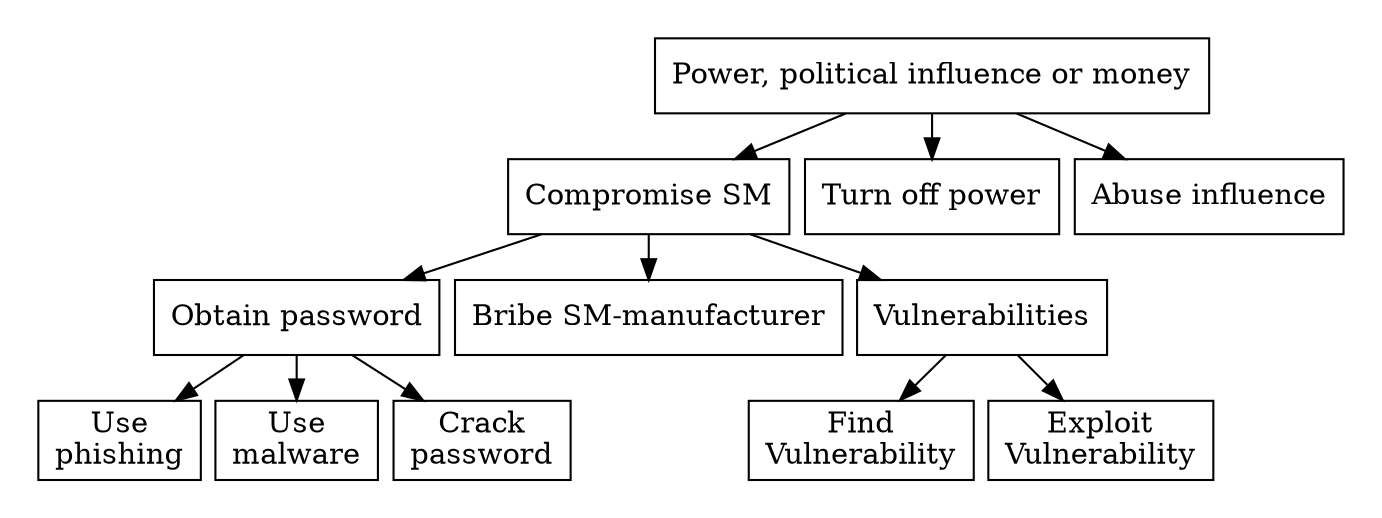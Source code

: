 digraph G {

graph[ center=true, margin=0.2, nodesep=0.1, ranksep=0.3]
node[ shape=rectangle];

	root[label="Power, political influence or money",shape=AND];	

	

	compromise_sm[label="Compromise SM",shape=OR];
	obtainPassword[label="Obtain password",shape=OR];
	bribe[label="Bribe SM-manufacturer"];
    compromise_sm ->bribe;
	compromise_sm -> obtainPassword;
	exploitVulnerability[label="Vulnerabilities"];
	compromise_sm -> exploitVulnerability;

		
		phishing[label="Use\nphishing"];
		obtainPassword -> phishing;
		malware2[label="Use\nmalware"];
		obtainPassword -> malware2;
		crackPassword[label="Crack\npassword"];
		obtainPassword -> crackPassword;

		exploitVulnerability[shape=AND];
		findVuln[label="Find\nVulnerability"];
		exploitVulnerability -> findVuln;
		exploitVuln[label="Exploit\nVulnerability"];
		exploitVulnerability -> exploitVuln;

	off_switch[label="Turn off power"];
	power[label="Abuse influence"]

	root -> compromise_sm;
	root -> off_switch;
	root -> power;		
	}